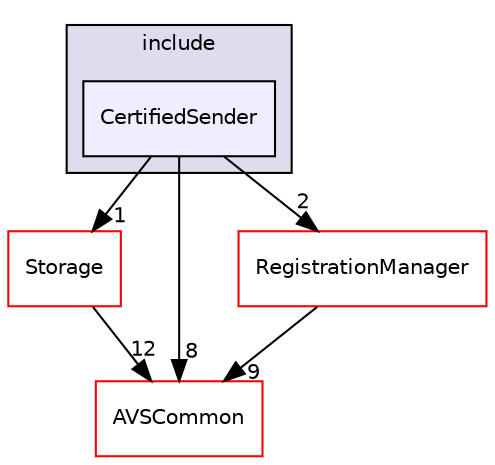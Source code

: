 digraph "/home/ANT.AMAZON.COM/womw/workplace/1.19_release/doxy/avs-device-sdk/CertifiedSender/include/CertifiedSender" {
  compound=true
  node [ fontsize="10", fontname="Helvetica"];
  edge [ labelfontsize="10", labelfontname="Helvetica"];
  subgraph clusterdir_6df96b283d40d46690d3b0ae2a388197 {
    graph [ bgcolor="#ddddee", pencolor="black", label="include" fontname="Helvetica", fontsize="10", URL="dir_6df96b283d40d46690d3b0ae2a388197.html"]
  dir_be0c87238b90bffb10ac3007e0c9ceef [shape=box, label="CertifiedSender", style="filled", fillcolor="#eeeeff", pencolor="black", URL="dir_be0c87238b90bffb10ac3007e0c9ceef.html"];
  }
  dir_d29c5f5a2915d6c5388c9daae4f109c7 [shape=box label="Storage" fillcolor="white" style="filled" color="red" URL="dir_d29c5f5a2915d6c5388c9daae4f109c7.html"];
  dir_13e65effb2bde530b17b3d5eefcd0266 [shape=box label="AVSCommon" fillcolor="white" style="filled" color="red" URL="dir_13e65effb2bde530b17b3d5eefcd0266.html"];
  dir_b14333b5607b47fe7356eaa790107bd3 [shape=box label="RegistrationManager" fillcolor="white" style="filled" color="red" URL="dir_b14333b5607b47fe7356eaa790107bd3.html"];
  dir_d29c5f5a2915d6c5388c9daae4f109c7->dir_13e65effb2bde530b17b3d5eefcd0266 [headlabel="12", labeldistance=1.5 headhref="dir_000394_000017.html"];
  dir_b14333b5607b47fe7356eaa790107bd3->dir_13e65effb2bde530b17b3d5eefcd0266 [headlabel="9", labeldistance=1.5 headhref="dir_000361_000017.html"];
  dir_be0c87238b90bffb10ac3007e0c9ceef->dir_d29c5f5a2915d6c5388c9daae4f109c7 [headlabel="1", labeldistance=1.5 headhref="dir_000281_000394.html"];
  dir_be0c87238b90bffb10ac3007e0c9ceef->dir_13e65effb2bde530b17b3d5eefcd0266 [headlabel="8", labeldistance=1.5 headhref="dir_000281_000017.html"];
  dir_be0c87238b90bffb10ac3007e0c9ceef->dir_b14333b5607b47fe7356eaa790107bd3 [headlabel="2", labeldistance=1.5 headhref="dir_000281_000361.html"];
}

